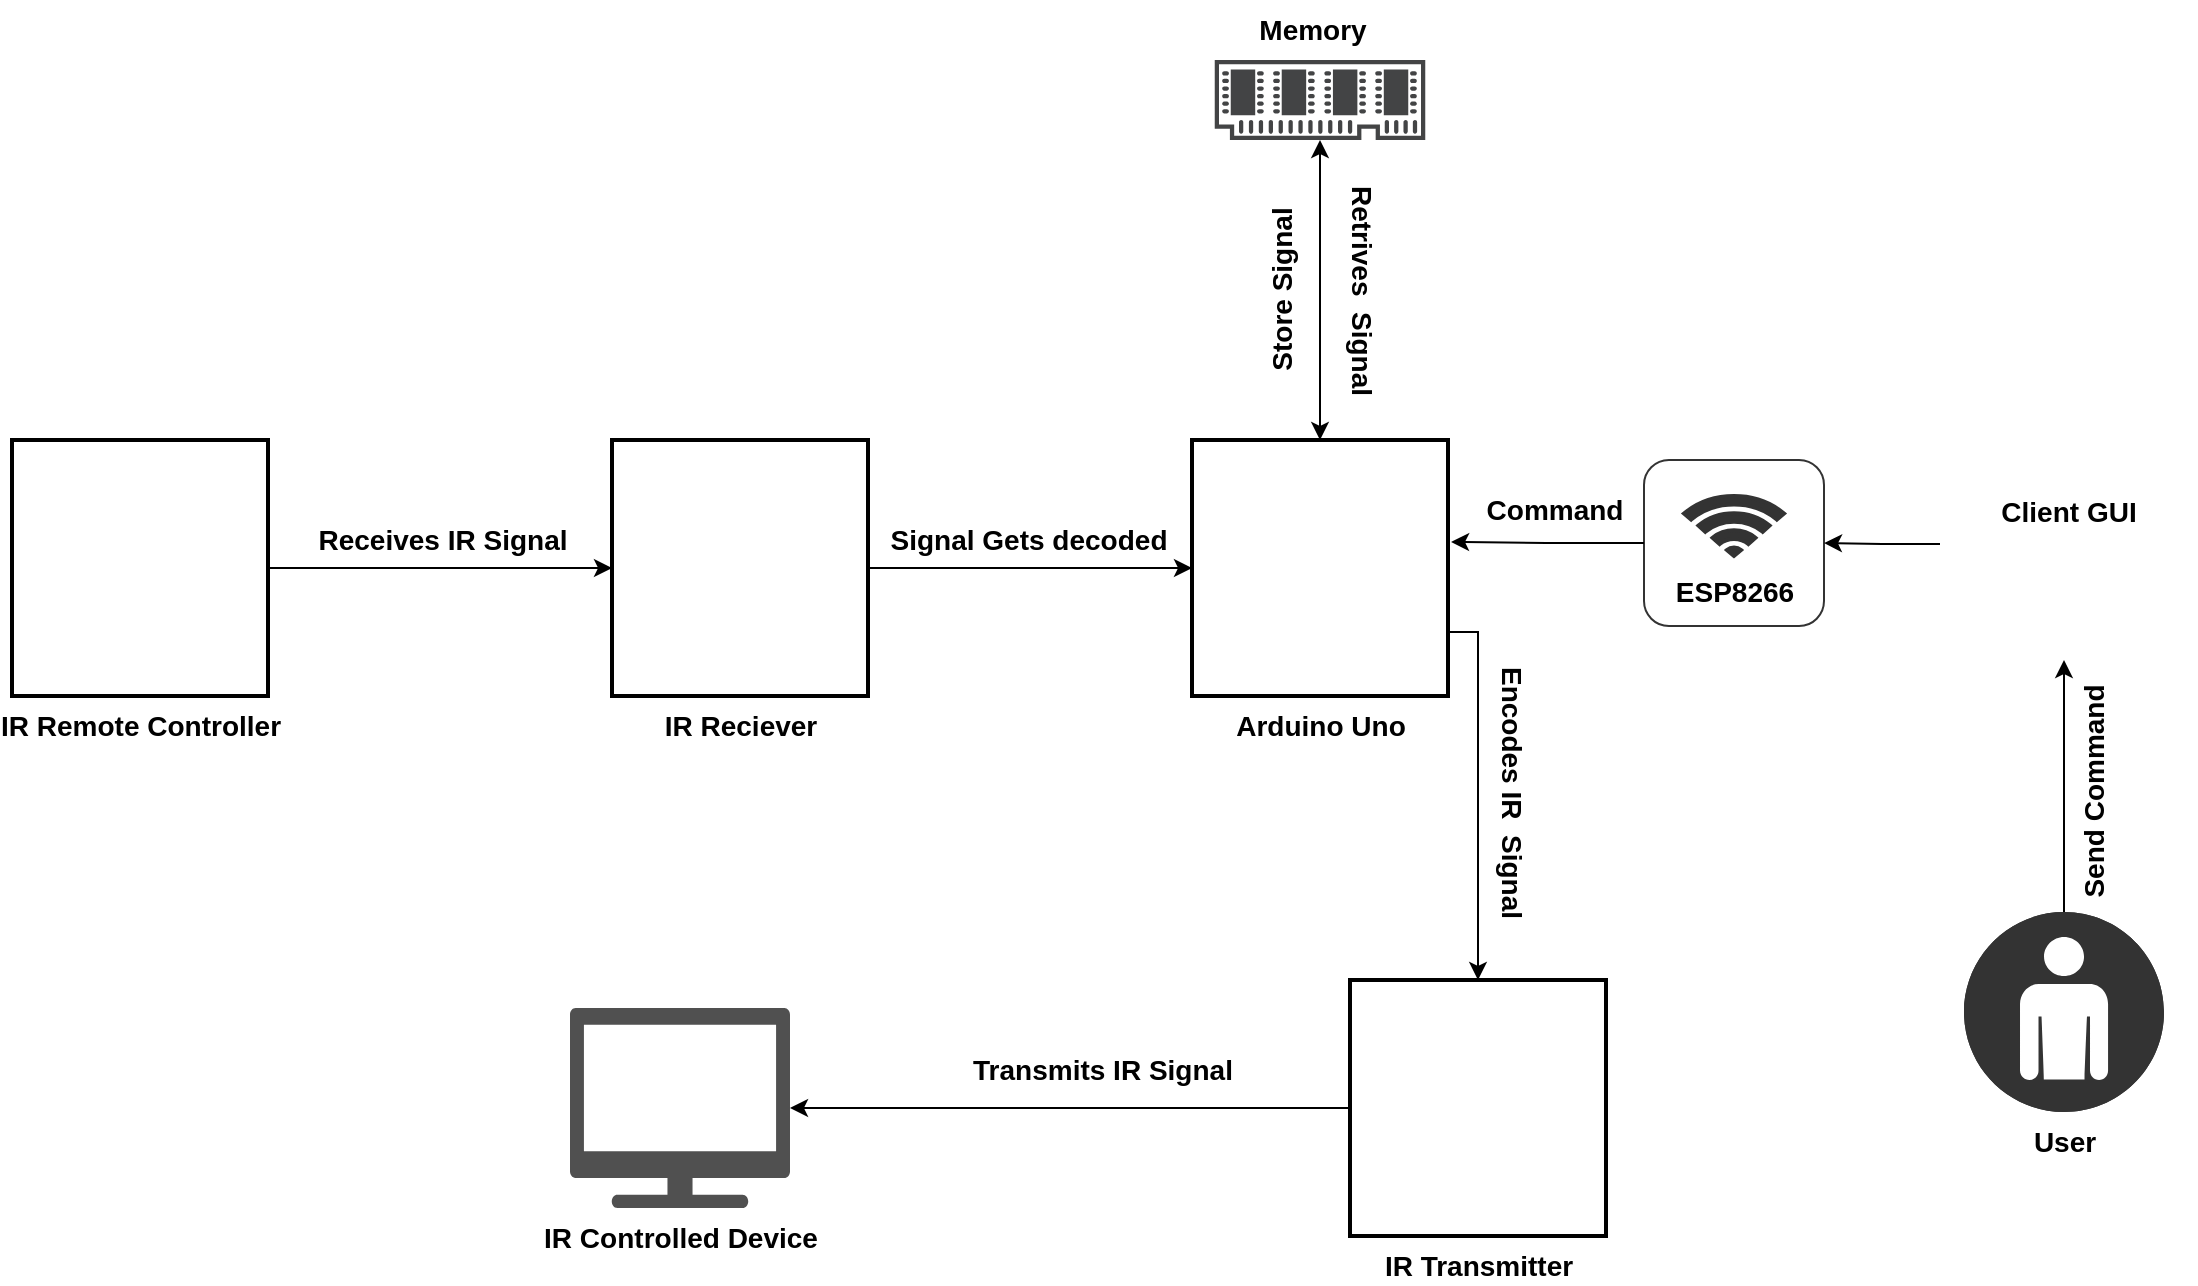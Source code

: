 <mxfile version="20.8.20" type="github">
  <diagram name="Page-1" id="PtQWVpbONN_IYpuJr706">
    <mxGraphModel dx="2610" dy="1994" grid="1" gridSize="10" guides="1" tooltips="1" connect="1" arrows="1" fold="1" page="1" pageScale="1" pageWidth="850" pageHeight="1100" math="0" shadow="0">
      <root>
        <mxCell id="0" />
        <mxCell id="1" parent="0" />
        <mxCell id="Wpa-RsL2ljYjHo5LuCvC-8" style="edgeStyle=orthogonalEdgeStyle;rounded=0;orthogonalLoop=1;jettySize=auto;html=1;fontSize=14;fontStyle=1" edge="1" parent="1" source="Wpa-RsL2ljYjHo5LuCvC-1" target="Wpa-RsL2ljYjHo5LuCvC-6">
          <mxGeometry relative="1" as="geometry" />
        </mxCell>
        <mxCell id="Wpa-RsL2ljYjHo5LuCvC-1" value="IR Remote Controller" style="shape=image;html=1;verticalAlign=top;verticalLabelPosition=bottom;labelBackgroundColor=#ffffff;imageAspect=0;aspect=fixed;image=https://cdn0.iconfinder.com/data/icons/electronics-line-style/64/Remote-128.png;rotation=0;imageBorder=default;fontSize=14;fontStyle=1;strokeWidth=2;" vertex="1" parent="1">
          <mxGeometry y="200" width="128" height="128" as="geometry" />
        </mxCell>
        <mxCell id="Wpa-RsL2ljYjHo5LuCvC-22" style="edgeStyle=orthogonalEdgeStyle;rounded=0;orthogonalLoop=1;jettySize=auto;html=1;exitX=1;exitY=0.75;exitDx=0;exitDy=0;entryX=0.5;entryY=0;entryDx=0;entryDy=0;fontSize=14;fontStyle=1" edge="1" parent="1" source="Wpa-RsL2ljYjHo5LuCvC-4" target="Wpa-RsL2ljYjHo5LuCvC-24">
          <mxGeometry relative="1" as="geometry">
            <mxPoint x="665" y="296" as="sourcePoint" />
            <mxPoint x="732" y="422" as="targetPoint" />
            <Array as="points">
              <mxPoint x="733" y="296" />
            </Array>
          </mxGeometry>
        </mxCell>
        <mxCell id="Wpa-RsL2ljYjHo5LuCvC-4" value="Arduino Uno" style="shape=image;html=1;verticalAlign=top;verticalLabelPosition=bottom;labelBackgroundColor=#ffffff;imageAspect=0;aspect=fixed;image=https://cdn2.iconfinder.com/data/icons/electronic-13/480/3-electronic-arduino-chipset-icon-2-128.png;imageBorder=default;fontSize=14;fontStyle=1;strokeWidth=2;" vertex="1" parent="1">
          <mxGeometry x="590" y="200" width="128" height="128" as="geometry" />
        </mxCell>
        <mxCell id="Wpa-RsL2ljYjHo5LuCvC-10" style="edgeStyle=orthogonalEdgeStyle;rounded=0;orthogonalLoop=1;jettySize=auto;html=1;exitX=1;exitY=0.5;exitDx=0;exitDy=0;entryX=0;entryY=0.5;entryDx=0;entryDy=0;fontSize=14;fontStyle=1" edge="1" parent="1" source="Wpa-RsL2ljYjHo5LuCvC-6" target="Wpa-RsL2ljYjHo5LuCvC-4">
          <mxGeometry relative="1" as="geometry" />
        </mxCell>
        <mxCell id="Wpa-RsL2ljYjHo5LuCvC-6" value="IR Reciever" style="shape=image;html=1;verticalAlign=top;verticalLabelPosition=bottom;labelBackgroundColor=#ffffff;imageAspect=0;aspect=fixed;image=https://cdn2.iconfinder.com/data/icons/electronic-13/480/6-electronic-led-icon-2-128.png;imageBorder=default;fontSize=14;fontStyle=1;strokeWidth=2;" vertex="1" parent="1">
          <mxGeometry x="300" y="200" width="128" height="128" as="geometry" />
        </mxCell>
        <mxCell id="Wpa-RsL2ljYjHo5LuCvC-11" value="Signal Gets decoded" style="text;html=1;align=center;verticalAlign=middle;resizable=0;points=[];autosize=1;strokeColor=none;fillColor=none;fontSize=14;fontStyle=1" vertex="1" parent="1">
          <mxGeometry x="428" y="235" width="160" height="30" as="geometry" />
        </mxCell>
        <mxCell id="Wpa-RsL2ljYjHo5LuCvC-13" value="" style="sketch=0;pointerEvents=1;shadow=0;dashed=0;html=1;strokeColor=none;fillColor=#434445;aspect=fixed;labelPosition=center;verticalLabelPosition=bottom;verticalAlign=top;align=center;outlineConnect=0;shape=mxgraph.vvd.memory;fontSize=14;fontStyle=1" vertex="1" parent="1">
          <mxGeometry x="601.37" y="10" width="105.26" height="40" as="geometry" />
        </mxCell>
        <mxCell id="Wpa-RsL2ljYjHo5LuCvC-16" value="Send Command" style="text;html=1;align=center;verticalAlign=middle;resizable=0;points=[];autosize=1;strokeColor=none;fillColor=none;rotation=-90;fontSize=14;fontStyle=1" vertex="1" parent="1">
          <mxGeometry x="976" y="361" width="130" height="30" as="geometry" />
        </mxCell>
        <mxCell id="Wpa-RsL2ljYjHo5LuCvC-26" style="edgeStyle=orthogonalEdgeStyle;rounded=0;orthogonalLoop=1;jettySize=auto;html=1;fontSize=14;fontStyle=1" edge="1" parent="1" source="Wpa-RsL2ljYjHo5LuCvC-24" target="Wpa-RsL2ljYjHo5LuCvC-25">
          <mxGeometry relative="1" as="geometry" />
        </mxCell>
        <mxCell id="Wpa-RsL2ljYjHo5LuCvC-24" value="IR Transmitter" style="shape=image;html=1;verticalAlign=top;verticalLabelPosition=bottom;labelBackgroundColor=#ffffff;imageAspect=0;aspect=fixed;image=https://cdn2.iconfinder.com/data/icons/electronic-13/480/6-electronic-led-icon-2-128.png;imageBorder=default;fontSize=14;fontStyle=1;strokeWidth=2;" vertex="1" parent="1">
          <mxGeometry x="669" y="470" width="128" height="128" as="geometry" />
        </mxCell>
        <mxCell id="Wpa-RsL2ljYjHo5LuCvC-25" value="IR Controlled Device" style="sketch=0;pointerEvents=1;shadow=0;dashed=0;html=1;strokeColor=none;fillColor=#505050;labelPosition=center;verticalLabelPosition=bottom;verticalAlign=top;outlineConnect=0;align=center;shape=mxgraph.office.devices.tv;fontSize=14;fontStyle=1" vertex="1" parent="1">
          <mxGeometry x="279" y="484" width="110" height="100" as="geometry" />
        </mxCell>
        <mxCell id="Wpa-RsL2ljYjHo5LuCvC-27" value="Transmits IR Signal" style="text;html=1;align=center;verticalAlign=middle;resizable=0;points=[];autosize=1;strokeColor=none;fillColor=none;fontSize=14;fontStyle=1" vertex="1" parent="1">
          <mxGeometry x="470" y="500" width="150" height="30" as="geometry" />
        </mxCell>
        <mxCell id="Wpa-RsL2ljYjHo5LuCvC-30" value="Receives IR Signal" style="text;html=1;align=center;verticalAlign=middle;resizable=0;points=[];autosize=1;strokeColor=none;fillColor=none;fontSize=14;fontStyle=1" vertex="1" parent="1">
          <mxGeometry x="140" y="235" width="150" height="30" as="geometry" />
        </mxCell>
        <mxCell id="Wpa-RsL2ljYjHo5LuCvC-36" value="&lt;font style=&quot;font-size: 14px;&quot;&gt;User&lt;/font&gt;" style="fillColor=#333333;verticalLabelPosition=bottom;sketch=0;html=1;strokeColor=#ffffff;verticalAlign=top;align=center;points=[[0.145,0.145,0],[0.5,0,0],[0.855,0.145,0],[1,0.5,0],[0.855,0.855,0],[0.5,1,0],[0.145,0.855,0],[0,0.5,0]];pointerEvents=1;shape=mxgraph.cisco_safe.compositeIcon;bgIcon=ellipse;resIcon=mxgraph.cisco_safe.capability.user;fontSize=14;fontStyle=1" vertex="1" parent="1">
          <mxGeometry x="976" y="436" width="100" height="100" as="geometry" />
        </mxCell>
        <mxCell id="Wpa-RsL2ljYjHo5LuCvC-54" value="Memory" style="text;html=1;align=center;verticalAlign=middle;resizable=0;points=[];autosize=1;strokeColor=none;fillColor=none;fontSize=14;fontStyle=1" vertex="1" parent="1">
          <mxGeometry x="610" y="-20" width="80" height="30" as="geometry" />
        </mxCell>
        <mxCell id="Wpa-RsL2ljYjHo5LuCvC-60" value="" style="group;fontSize=14;fontStyle=1;strokeWidth=2;" vertex="1" connectable="0" parent="1">
          <mxGeometry x="816" y="210" width="90" height="83" as="geometry" />
        </mxCell>
        <mxCell id="Wpa-RsL2ljYjHo5LuCvC-57" value="" style="html=1;verticalLabelPosition=bottom;align=center;labelBackgroundColor=#ffffff;verticalAlign=top;strokeWidth=2;strokeColor=#333333;shadow=0;dashed=0;shape=mxgraph.ios7.icons.wifi;pointerEvents=1;fontSize=14;fillColor=#333333;movable=1;resizable=1;rotatable=1;deletable=1;editable=1;locked=0;connectable=1;fontStyle=1" vertex="1" parent="Wpa-RsL2ljYjHo5LuCvC-60">
          <mxGeometry x="20" y="18" width="50" height="30" as="geometry" />
        </mxCell>
        <mxCell id="Wpa-RsL2ljYjHo5LuCvC-58" value="" style="rounded=1;whiteSpace=wrap;html=1;strokeColor=#333333;fontSize=14;fillColor=none;movable=1;resizable=1;rotatable=1;deletable=1;editable=1;locked=0;connectable=1;fontStyle=1" vertex="1" parent="Wpa-RsL2ljYjHo5LuCvC-60">
          <mxGeometry width="90" height="83" as="geometry" />
        </mxCell>
        <mxCell id="Wpa-RsL2ljYjHo5LuCvC-59" value="&lt;span id=&quot;docs-internal-guid-68e5acaf-7fff-2402-3c45-6078d69f52d8&quot; style=&quot;font-size: 14px;&quot;&gt;&lt;/span&gt;&lt;span id=&quot;docs-internal-guid-68e5acaf-7fff-2402-3c45-6078d69f52d8&quot; style=&quot;font-size: 14px;&quot;&gt;&lt;/span&gt;ESP8266&lt;br style=&quot;font-size: 14px;&quot;&gt;" style="text;html=1;align=center;verticalAlign=middle;resizable=1;points=[];autosize=1;strokeColor=none;fillColor=none;fontSize=14;movable=1;rotatable=1;deletable=1;editable=1;locked=0;connectable=1;fontStyle=1" vertex="1" parent="Wpa-RsL2ljYjHo5LuCvC-60">
          <mxGeometry x="5" y="51" width="80" height="30" as="geometry" />
        </mxCell>
        <mxCell id="Wpa-RsL2ljYjHo5LuCvC-65" value="" style="endArrow=classic;startArrow=classic;html=1;rounded=0;fontSize=14;exitX=0.5;exitY=0;exitDx=0;exitDy=0;fontStyle=1" edge="1" parent="1" source="Wpa-RsL2ljYjHo5LuCvC-4" target="Wpa-RsL2ljYjHo5LuCvC-13">
          <mxGeometry width="50" height="50" relative="1" as="geometry">
            <mxPoint x="860" y="260" as="sourcePoint" />
            <mxPoint x="910" y="210" as="targetPoint" />
          </mxGeometry>
        </mxCell>
        <mxCell id="Wpa-RsL2ljYjHo5LuCvC-66" value="Retrives&amp;nbsp; Signal" style="text;html=1;align=center;verticalAlign=middle;resizable=0;points=[];autosize=1;strokeColor=none;fillColor=none;rotation=90;fontSize=14;fontStyle=1" vertex="1" parent="1">
          <mxGeometry x="610" y="110" width="130" height="30" as="geometry" />
        </mxCell>
        <mxCell id="Wpa-RsL2ljYjHo5LuCvC-67" value="Encodes IR&amp;nbsp; Signal" style="text;html=1;align=center;verticalAlign=middle;resizable=0;points=[];autosize=1;strokeColor=none;fillColor=none;rotation=90;fontSize=14;fontStyle=1" vertex="1" parent="1">
          <mxGeometry x="675" y="361" width="150" height="30" as="geometry" />
        </mxCell>
        <mxCell id="Wpa-RsL2ljYjHo5LuCvC-68" style="edgeStyle=orthogonalEdgeStyle;rounded=0;orthogonalLoop=1;jettySize=auto;html=1;entryX=1.012;entryY=0.398;entryDx=0;entryDy=0;entryPerimeter=0;fontSize=14;fontStyle=1" edge="1" parent="1" source="Wpa-RsL2ljYjHo5LuCvC-58" target="Wpa-RsL2ljYjHo5LuCvC-4">
          <mxGeometry relative="1" as="geometry" />
        </mxCell>
        <mxCell id="Wpa-RsL2ljYjHo5LuCvC-69" value="&lt;font style=&quot;font-size: 14px;&quot;&gt;Command&lt;/font&gt;" style="text;html=1;align=center;verticalAlign=middle;resizable=0;points=[];autosize=1;strokeColor=none;fillColor=none;fontSize=14;fontStyle=1" vertex="1" parent="1">
          <mxGeometry x="726" y="220" width="90" height="30" as="geometry" />
        </mxCell>
        <mxCell id="Wpa-RsL2ljYjHo5LuCvC-75" value="" style="group;fontSize=14;fontStyle=1" vertex="1" connectable="0" parent="1">
          <mxGeometry x="964" y="188" width="128" height="162" as="geometry" />
        </mxCell>
        <mxCell id="Wpa-RsL2ljYjHo5LuCvC-34" value="" style="shape=image;html=1;verticalAlign=top;verticalLabelPosition=bottom;labelBackgroundColor=#ffffff;imageAspect=0;aspect=fixed;image=https://cdn4.iconfinder.com/data/icons/48-bubbles/48/29.Mac-128.png;strokeColor=#000000;fontSize=14;fontStyle=1;movable=0;resizable=0;rotatable=0;deletable=0;editable=0;locked=1;connectable=0;" vertex="1" parent="Wpa-RsL2ljYjHo5LuCvC-75">
          <mxGeometry width="128" height="128" as="geometry" />
        </mxCell>
        <mxCell id="Wpa-RsL2ljYjHo5LuCvC-72" value="Client GUI" style="text;html=1;align=center;verticalAlign=middle;resizable=0;points=[];autosize=1;strokeColor=none;fillColor=none;fontSize=14;fontStyle=1;movable=0;rotatable=0;deletable=0;editable=0;locked=1;connectable=0;" vertex="1" parent="Wpa-RsL2ljYjHo5LuCvC-75">
          <mxGeometry x="19" y="33" width="90" height="30" as="geometry" />
        </mxCell>
        <mxCell id="Wpa-RsL2ljYjHo5LuCvC-76" style="edgeStyle=orthogonalEdgeStyle;rounded=0;orthogonalLoop=1;jettySize=auto;html=1;entryX=1;entryY=0.5;entryDx=0;entryDy=0;fontSize=14;fontStyle=1" edge="1" parent="1" source="Wpa-RsL2ljYjHo5LuCvC-34" target="Wpa-RsL2ljYjHo5LuCvC-58">
          <mxGeometry relative="1" as="geometry" />
        </mxCell>
        <mxCell id="Wpa-RsL2ljYjHo5LuCvC-80" value="" style="endArrow=classic;html=1;rounded=0;fontSize=14;exitX=0.5;exitY=0;exitDx=0;exitDy=0;exitPerimeter=0;" edge="1" parent="1" source="Wpa-RsL2ljYjHo5LuCvC-36">
          <mxGeometry width="50" height="50" relative="1" as="geometry">
            <mxPoint x="890" y="420" as="sourcePoint" />
            <mxPoint x="1026" y="310" as="targetPoint" />
          </mxGeometry>
        </mxCell>
        <mxCell id="Wpa-RsL2ljYjHo5LuCvC-81" value="Store Signal" style="text;html=1;align=center;verticalAlign=middle;resizable=0;points=[];autosize=1;strokeColor=none;fillColor=none;rotation=-90;fontSize=14;fontStyle=1" vertex="1" parent="1">
          <mxGeometry x="580" y="110" width="110" height="30" as="geometry" />
        </mxCell>
      </root>
    </mxGraphModel>
  </diagram>
</mxfile>

